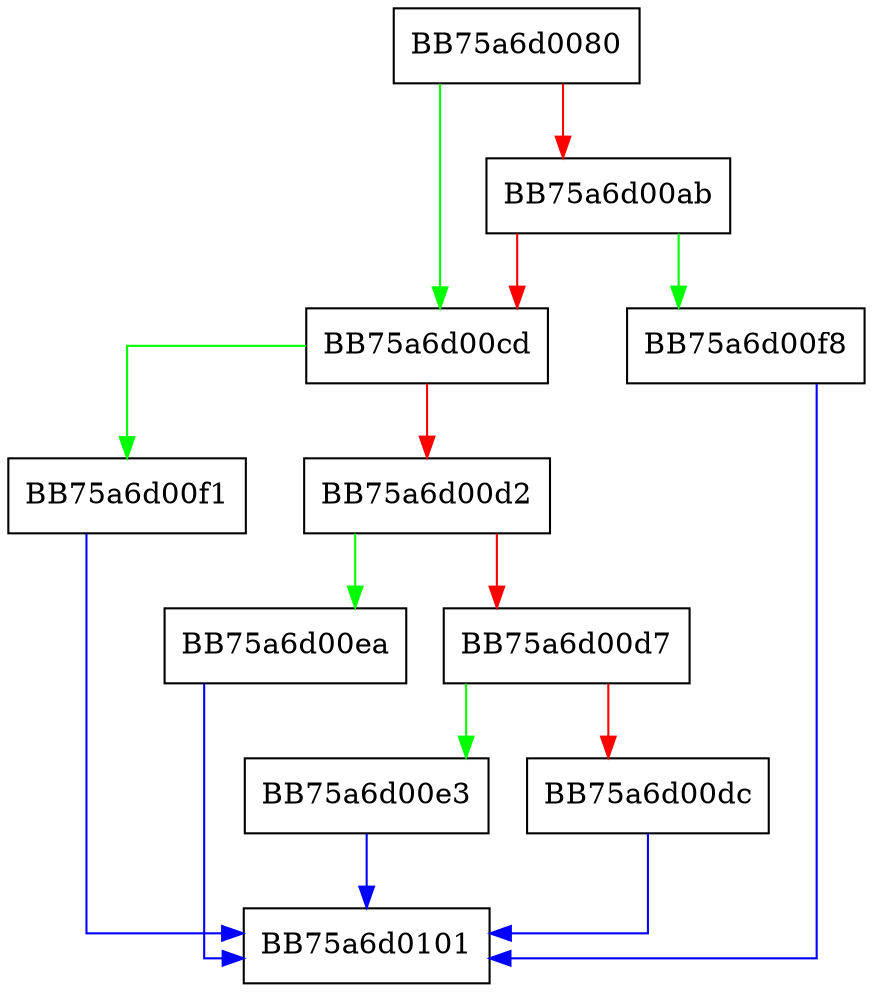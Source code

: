 digraph Init {
  node [shape="box"];
  graph [splines=ortho];
  BB75a6d0080 -> BB75a6d00cd [color="green"];
  BB75a6d0080 -> BB75a6d00ab [color="red"];
  BB75a6d00ab -> BB75a6d00f8 [color="green"];
  BB75a6d00ab -> BB75a6d00cd [color="red"];
  BB75a6d00cd -> BB75a6d00f1 [color="green"];
  BB75a6d00cd -> BB75a6d00d2 [color="red"];
  BB75a6d00d2 -> BB75a6d00ea [color="green"];
  BB75a6d00d2 -> BB75a6d00d7 [color="red"];
  BB75a6d00d7 -> BB75a6d00e3 [color="green"];
  BB75a6d00d7 -> BB75a6d00dc [color="red"];
  BB75a6d00dc -> BB75a6d0101 [color="blue"];
  BB75a6d00e3 -> BB75a6d0101 [color="blue"];
  BB75a6d00ea -> BB75a6d0101 [color="blue"];
  BB75a6d00f1 -> BB75a6d0101 [color="blue"];
  BB75a6d00f8 -> BB75a6d0101 [color="blue"];
}